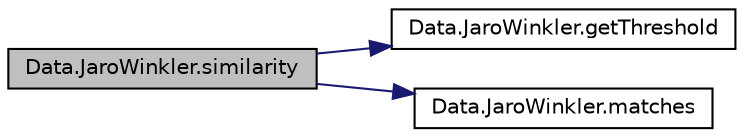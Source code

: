 digraph "Data.JaroWinkler.similarity"
{
 // LATEX_PDF_SIZE
  edge [fontname="Helvetica",fontsize="10",labelfontname="Helvetica",labelfontsize="10"];
  node [fontname="Helvetica",fontsize="10",shape=record];
  rankdir="LR";
  Node1 [label="Data.JaroWinkler.similarity",height=0.2,width=0.4,color="black", fillcolor="grey75", style="filled", fontcolor="black",tooltip="Compute Jaro-Winkler similarity."];
  Node1 -> Node2 [color="midnightblue",fontsize="10",style="solid"];
  Node2 [label="Data.JaroWinkler.getThreshold",height=0.2,width=0.4,color="black", fillcolor="white", style="filled",URL="$class_data_1_1_jaro_winkler.html#a70aa2952750f9deadbc07adea9035181",tooltip="Returns the current value of the threshold used for adding the Winkler bonus."];
  Node1 -> Node3 [color="midnightblue",fontsize="10",style="solid"];
  Node3 [label="Data.JaroWinkler.matches",height=0.2,width=0.4,color="black", fillcolor="white", style="filled",URL="$class_data_1_1_jaro_winkler.html#ab08c6a2206b3fd02154fd45ebaa9041f",tooltip=" "];
}
